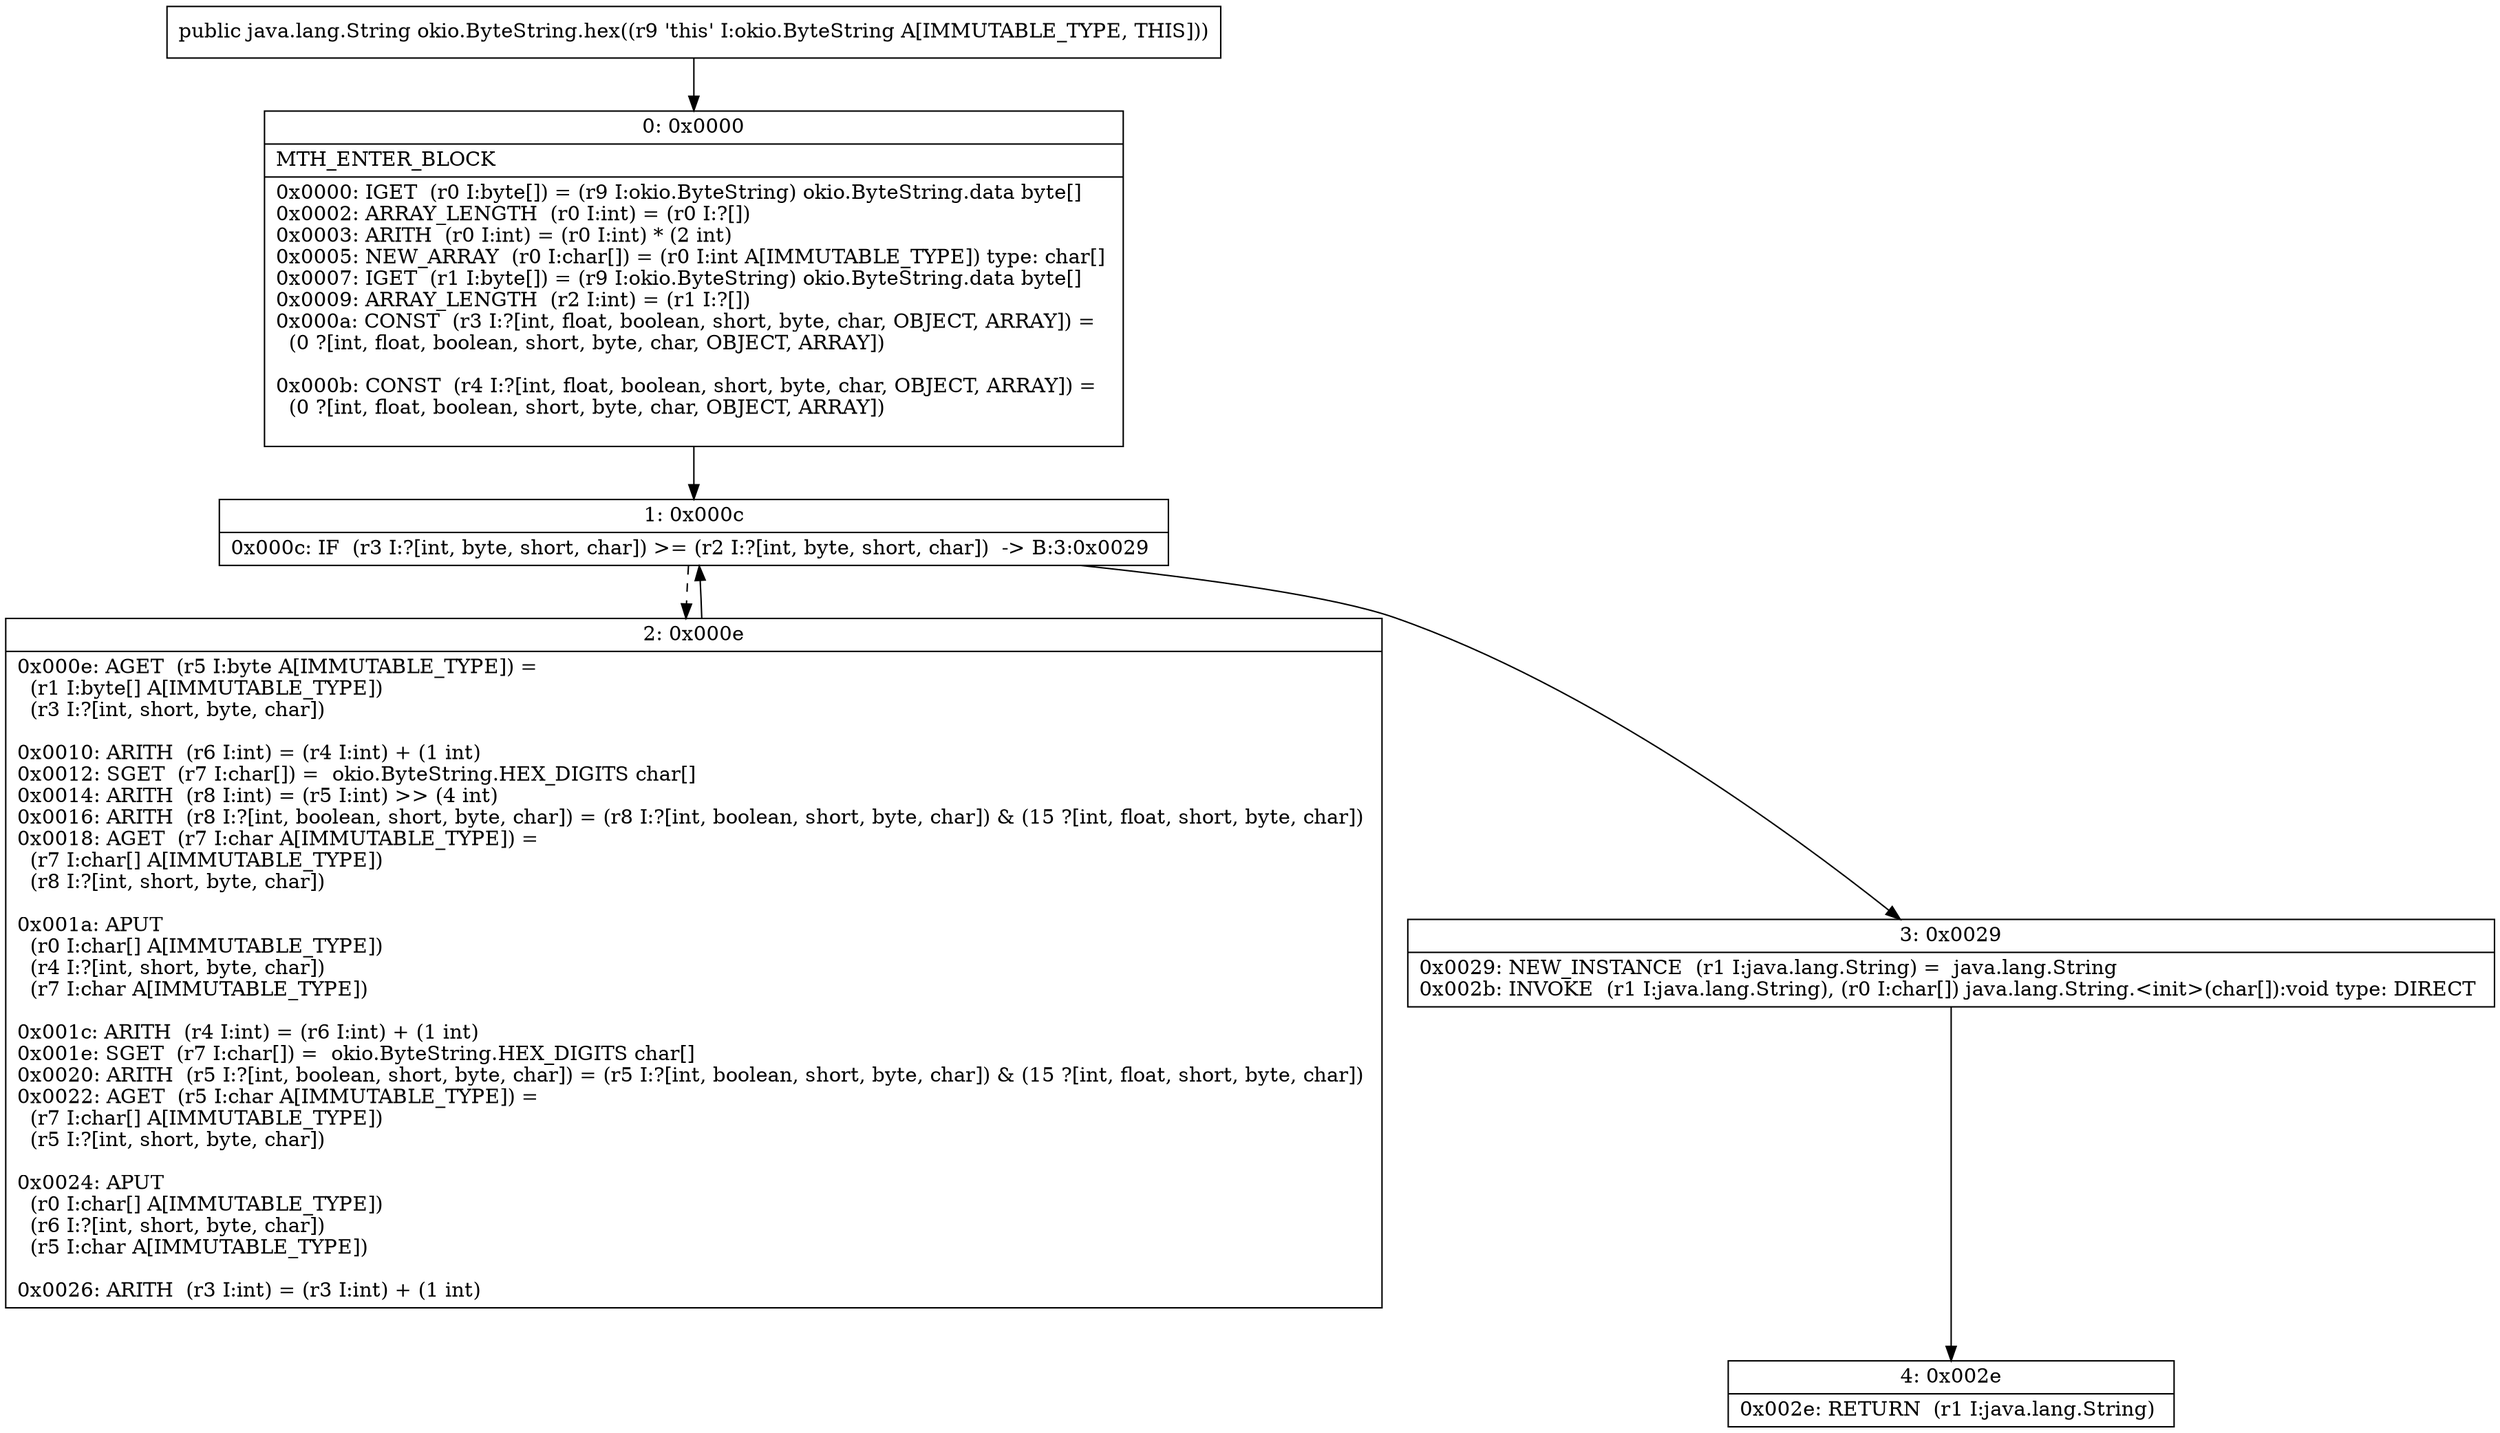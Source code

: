digraph "CFG forokio.ByteString.hex()Ljava\/lang\/String;" {
Node_0 [shape=record,label="{0\:\ 0x0000|MTH_ENTER_BLOCK\l|0x0000: IGET  (r0 I:byte[]) = (r9 I:okio.ByteString) okio.ByteString.data byte[] \l0x0002: ARRAY_LENGTH  (r0 I:int) = (r0 I:?[]) \l0x0003: ARITH  (r0 I:int) = (r0 I:int) * (2 int) \l0x0005: NEW_ARRAY  (r0 I:char[]) = (r0 I:int A[IMMUTABLE_TYPE]) type: char[] \l0x0007: IGET  (r1 I:byte[]) = (r9 I:okio.ByteString) okio.ByteString.data byte[] \l0x0009: ARRAY_LENGTH  (r2 I:int) = (r1 I:?[]) \l0x000a: CONST  (r3 I:?[int, float, boolean, short, byte, char, OBJECT, ARRAY]) = \l  (0 ?[int, float, boolean, short, byte, char, OBJECT, ARRAY])\l \l0x000b: CONST  (r4 I:?[int, float, boolean, short, byte, char, OBJECT, ARRAY]) = \l  (0 ?[int, float, boolean, short, byte, char, OBJECT, ARRAY])\l \l}"];
Node_1 [shape=record,label="{1\:\ 0x000c|0x000c: IF  (r3 I:?[int, byte, short, char]) \>= (r2 I:?[int, byte, short, char])  \-\> B:3:0x0029 \l}"];
Node_2 [shape=record,label="{2\:\ 0x000e|0x000e: AGET  (r5 I:byte A[IMMUTABLE_TYPE]) = \l  (r1 I:byte[] A[IMMUTABLE_TYPE])\l  (r3 I:?[int, short, byte, char])\l \l0x0010: ARITH  (r6 I:int) = (r4 I:int) + (1 int) \l0x0012: SGET  (r7 I:char[]) =  okio.ByteString.HEX_DIGITS char[] \l0x0014: ARITH  (r8 I:int) = (r5 I:int) \>\> (4 int) \l0x0016: ARITH  (r8 I:?[int, boolean, short, byte, char]) = (r8 I:?[int, boolean, short, byte, char]) & (15 ?[int, float, short, byte, char]) \l0x0018: AGET  (r7 I:char A[IMMUTABLE_TYPE]) = \l  (r7 I:char[] A[IMMUTABLE_TYPE])\l  (r8 I:?[int, short, byte, char])\l \l0x001a: APUT  \l  (r0 I:char[] A[IMMUTABLE_TYPE])\l  (r4 I:?[int, short, byte, char])\l  (r7 I:char A[IMMUTABLE_TYPE])\l \l0x001c: ARITH  (r4 I:int) = (r6 I:int) + (1 int) \l0x001e: SGET  (r7 I:char[]) =  okio.ByteString.HEX_DIGITS char[] \l0x0020: ARITH  (r5 I:?[int, boolean, short, byte, char]) = (r5 I:?[int, boolean, short, byte, char]) & (15 ?[int, float, short, byte, char]) \l0x0022: AGET  (r5 I:char A[IMMUTABLE_TYPE]) = \l  (r7 I:char[] A[IMMUTABLE_TYPE])\l  (r5 I:?[int, short, byte, char])\l \l0x0024: APUT  \l  (r0 I:char[] A[IMMUTABLE_TYPE])\l  (r6 I:?[int, short, byte, char])\l  (r5 I:char A[IMMUTABLE_TYPE])\l \l0x0026: ARITH  (r3 I:int) = (r3 I:int) + (1 int) \l}"];
Node_3 [shape=record,label="{3\:\ 0x0029|0x0029: NEW_INSTANCE  (r1 I:java.lang.String) =  java.lang.String \l0x002b: INVOKE  (r1 I:java.lang.String), (r0 I:char[]) java.lang.String.\<init\>(char[]):void type: DIRECT \l}"];
Node_4 [shape=record,label="{4\:\ 0x002e|0x002e: RETURN  (r1 I:java.lang.String) \l}"];
MethodNode[shape=record,label="{public java.lang.String okio.ByteString.hex((r9 'this' I:okio.ByteString A[IMMUTABLE_TYPE, THIS])) }"];
MethodNode -> Node_0;
Node_0 -> Node_1;
Node_1 -> Node_2[style=dashed];
Node_1 -> Node_3;
Node_2 -> Node_1;
Node_3 -> Node_4;
}

